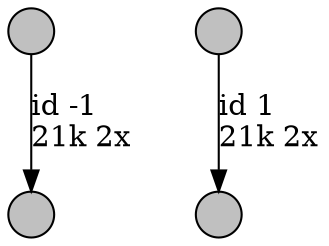 digraph {
nodesep = 0.5;
node [shape = circle, label = "", height = 0.3];
"0" [style = "filled", fillcolor = "grey"];
"1" [style = "filled", fillcolor = "grey"];
"2" [style = "filled", fillcolor = "grey"];
"3" [style = "filled", fillcolor = "grey"];
"3" -> "1" [label = "id 1\l21k 2x", color = "black"] ;
"0" -> "2" [label = "id -1\l21k 2x", color = "black"] ;
}
